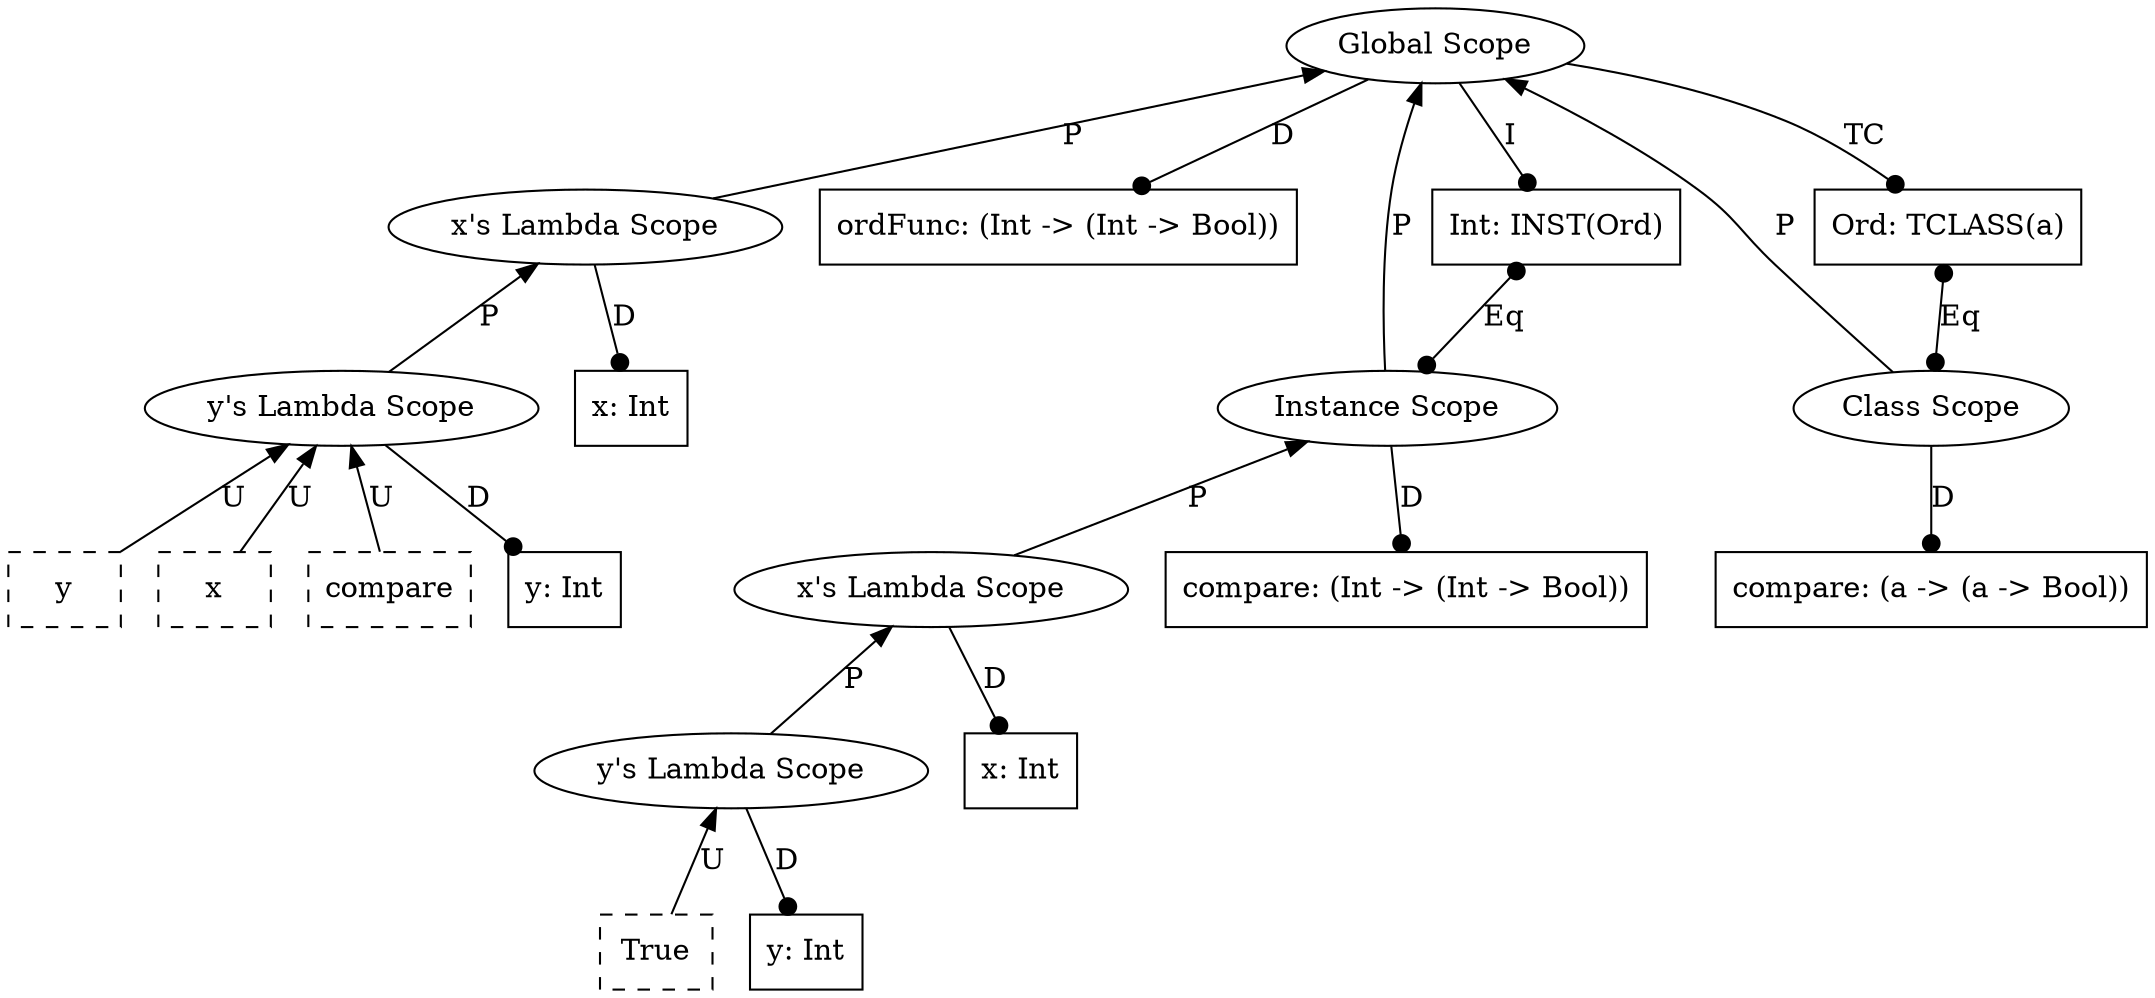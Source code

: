 graph {
    19 [label=y
       ,shape=box
       ,style=dashed];
    18 [label=x
       ,shape=box
       ,style=dashed];
    17 [label=compare
       ,shape=box
       ,style=dashed];
    16 [label="y: Int",shape=box];
    15 [label="y's Lambda Scope"
       ,shape=ellipse];
    14 [label="x: Int",shape=box];
    13 [label="x's Lambda Scope"
       ,shape=ellipse];
    12 [label="ordFunc: (Int -> (Int -> Bool))"
       ,shape=box];
    11 [label=True
       ,shape=box
       ,style=dashed];
    10 [label="y: Int",shape=box];
    9 [label="y's Lambda Scope"
      ,shape=ellipse];
    8 [label="x: Int",shape=box];
    7 [label="x's Lambda Scope"
      ,shape=ellipse];
    6 [label="compare: (Int -> (Int -> Bool))"
      ,shape=box];
    5 [label="Instance Scope"
      ,shape=ellipse];
    4 [label="Int: INST(Ord)"
      ,shape=box];
    3 [label="compare: (a -> (a -> Bool))"
      ,shape=box];
    2 [label="Class Scope"
      ,shape=ellipse];
    1 [label="Ord: TCLASS(a)"
      ,shape=box];
    0 [label="Global Scope"
      ,shape=ellipse];
    15 -- 19 [label=U,dir=back];
    15 -- 18 [label=U,dir=back];
    15 -- 17 [label=U,dir=back];
    15 -- 16 [label=D
             ,dir=forward
             ,arrowhead=dot];
    13 -- 15 [label=P,dir=back];
    13 -- 14 [label=D
             ,dir=forward
             ,arrowhead=dot];
    0 -- 13 [label=P,dir=back];
    0 -- 12 [label=D
            ,dir=forward
            ,arrowhead=dot];
    9 -- 11 [label=U,dir=back];
    9 -- 10 [label=D
            ,dir=forward
            ,arrowhead=dot];
    7 -- 9 [label=P,dir=back];
    7 -- 8 [label=D
           ,dir=forward
           ,arrowhead=dot];
    5 -- 7 [label=P,dir=back];
    5 -- 6 [label=D
           ,dir=forward
           ,arrowhead=dot];
    4 -- 5 [label=Eq
           ,dir=both
           ,arrowhead=dot
           ,arrowtail=dot];
    0 -- 5 [label=P,dir=back];
    0 -- 4 [label=I
           ,dir=forward
           ,arrowhead=dot];
    2 -- 3 [label=D
           ,dir=forward
           ,arrowhead=dot];
    1 -- 2 [label=Eq
           ,dir=both
           ,arrowhead=dot
           ,arrowtail=dot];
    0 -- 2 [label=P,dir=back];
    0 -- 1 [label=TC
           ,dir=forward
           ,arrowhead=dot];
}

